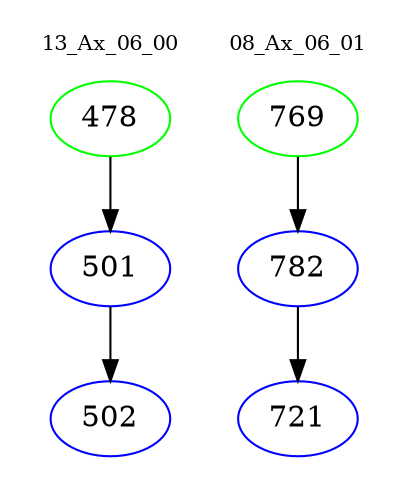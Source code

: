 digraph{
subgraph cluster_0 {
color = white
label = "13_Ax_06_00";
fontsize=10;
T0_478 [label="478", color="green"]
T0_478 -> T0_501 [color="black"]
T0_501 [label="501", color="blue"]
T0_501 -> T0_502 [color="black"]
T0_502 [label="502", color="blue"]
}
subgraph cluster_1 {
color = white
label = "08_Ax_06_01";
fontsize=10;
T1_769 [label="769", color="green"]
T1_769 -> T1_782 [color="black"]
T1_782 [label="782", color="blue"]
T1_782 -> T1_721 [color="black"]
T1_721 [label="721", color="blue"]
}
}
